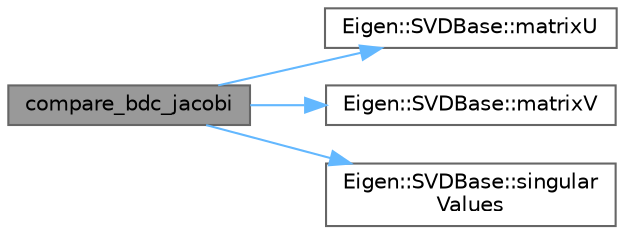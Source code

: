 digraph "compare_bdc_jacobi"
{
 // LATEX_PDF_SIZE
  bgcolor="transparent";
  edge [fontname=Helvetica,fontsize=10,labelfontname=Helvetica,labelfontsize=10];
  node [fontname=Helvetica,fontsize=10,shape=box,height=0.2,width=0.4];
  rankdir="LR";
  Node1 [id="Node000001",label="compare_bdc_jacobi",height=0.2,width=0.4,color="gray40", fillcolor="grey60", style="filled", fontcolor="black",tooltip=" "];
  Node1 -> Node2 [id="edge1_Node000001_Node000002",color="steelblue1",style="solid",tooltip=" "];
  Node2 [id="Node000002",label="Eigen::SVDBase::matrixU",height=0.2,width=0.4,color="grey40", fillcolor="white", style="filled",URL="$class_eigen_1_1_s_v_d_base.html#accbc8e3f9baab3a57a6eba8e4cc3ea27",tooltip=" "];
  Node1 -> Node3 [id="edge2_Node000001_Node000003",color="steelblue1",style="solid",tooltip=" "];
  Node3 [id="Node000003",label="Eigen::SVDBase::matrixV",height=0.2,width=0.4,color="grey40", fillcolor="white", style="filled",URL="$class_eigen_1_1_s_v_d_base.html#af09f06357d7d7442f7ca7343713756fe",tooltip=" "];
  Node1 -> Node4 [id="edge3_Node000001_Node000004",color="steelblue1",style="solid",tooltip=" "];
  Node4 [id="Node000004",label="Eigen::SVDBase::singular\lValues",height=0.2,width=0.4,color="grey40", fillcolor="white", style="filled",URL="$class_eigen_1_1_s_v_d_base.html#ac44c307a70731003003faf3a9bdf14f6",tooltip=" "];
}
